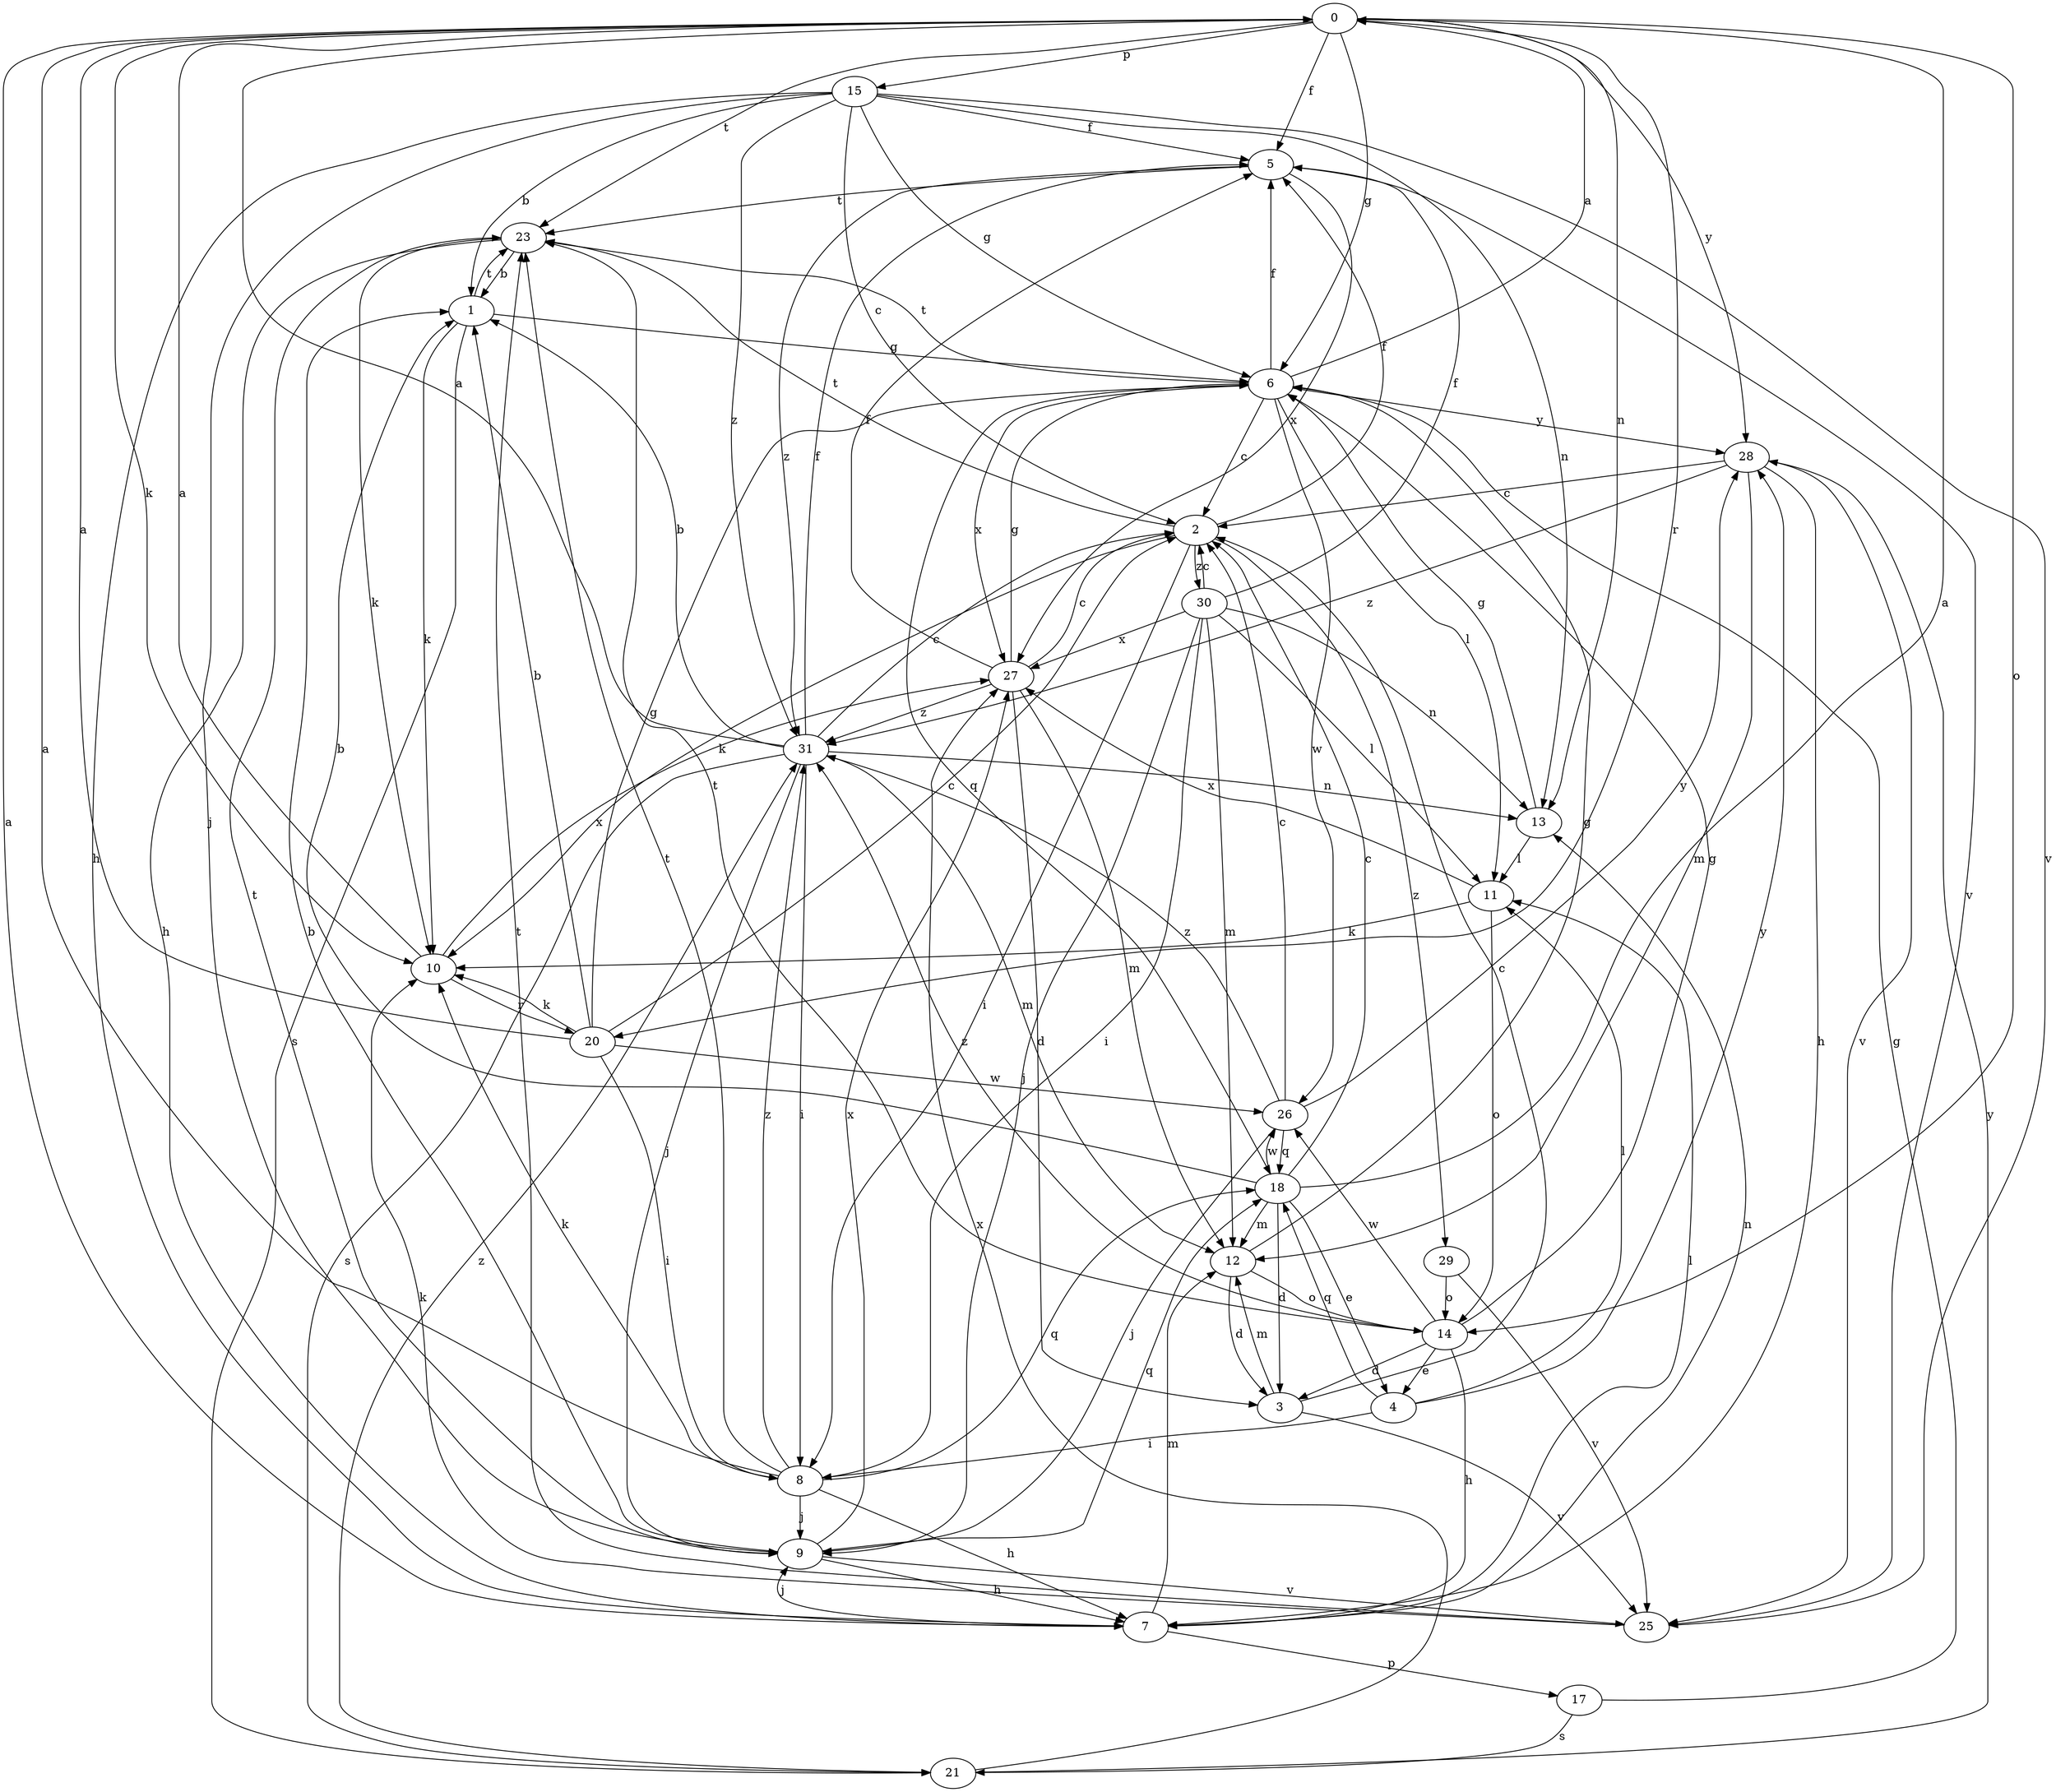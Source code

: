 strict digraph  {
0;
1;
2;
3;
4;
5;
6;
7;
8;
9;
10;
11;
12;
13;
14;
15;
17;
18;
20;
21;
23;
25;
26;
27;
28;
29;
30;
31;
0 -> 5  [label=f];
0 -> 6  [label=g];
0 -> 10  [label=k];
0 -> 13  [label=n];
0 -> 14  [label=o];
0 -> 15  [label=p];
0 -> 20  [label=r];
0 -> 23  [label=t];
0 -> 28  [label=y];
1 -> 6  [label=g];
1 -> 10  [label=k];
1 -> 21  [label=s];
1 -> 23  [label=t];
2 -> 5  [label=f];
2 -> 8  [label=i];
2 -> 10  [label=k];
2 -> 23  [label=t];
2 -> 29  [label=z];
2 -> 30  [label=z];
3 -> 2  [label=c];
3 -> 12  [label=m];
3 -> 25  [label=v];
4 -> 8  [label=i];
4 -> 11  [label=l];
4 -> 18  [label=q];
4 -> 28  [label=y];
5 -> 23  [label=t];
5 -> 25  [label=v];
5 -> 27  [label=x];
5 -> 31  [label=z];
6 -> 0  [label=a];
6 -> 2  [label=c];
6 -> 5  [label=f];
6 -> 11  [label=l];
6 -> 18  [label=q];
6 -> 23  [label=t];
6 -> 26  [label=w];
6 -> 27  [label=x];
6 -> 28  [label=y];
7 -> 0  [label=a];
7 -> 9  [label=j];
7 -> 11  [label=l];
7 -> 12  [label=m];
7 -> 13  [label=n];
7 -> 17  [label=p];
8 -> 0  [label=a];
8 -> 7  [label=h];
8 -> 9  [label=j];
8 -> 10  [label=k];
8 -> 18  [label=q];
8 -> 23  [label=t];
8 -> 31  [label=z];
9 -> 1  [label=b];
9 -> 7  [label=h];
9 -> 18  [label=q];
9 -> 23  [label=t];
9 -> 25  [label=v];
9 -> 27  [label=x];
10 -> 0  [label=a];
10 -> 20  [label=r];
10 -> 27  [label=x];
11 -> 10  [label=k];
11 -> 14  [label=o];
11 -> 27  [label=x];
12 -> 3  [label=d];
12 -> 6  [label=g];
12 -> 14  [label=o];
13 -> 6  [label=g];
13 -> 11  [label=l];
14 -> 3  [label=d];
14 -> 4  [label=e];
14 -> 6  [label=g];
14 -> 7  [label=h];
14 -> 23  [label=t];
14 -> 26  [label=w];
14 -> 31  [label=z];
15 -> 1  [label=b];
15 -> 2  [label=c];
15 -> 5  [label=f];
15 -> 6  [label=g];
15 -> 7  [label=h];
15 -> 9  [label=j];
15 -> 13  [label=n];
15 -> 25  [label=v];
15 -> 31  [label=z];
17 -> 6  [label=g];
17 -> 21  [label=s];
18 -> 0  [label=a];
18 -> 1  [label=b];
18 -> 2  [label=c];
18 -> 3  [label=d];
18 -> 4  [label=e];
18 -> 12  [label=m];
18 -> 26  [label=w];
20 -> 0  [label=a];
20 -> 1  [label=b];
20 -> 2  [label=c];
20 -> 6  [label=g];
20 -> 8  [label=i];
20 -> 10  [label=k];
20 -> 26  [label=w];
21 -> 27  [label=x];
21 -> 28  [label=y];
21 -> 31  [label=z];
23 -> 1  [label=b];
23 -> 7  [label=h];
23 -> 10  [label=k];
25 -> 10  [label=k];
25 -> 23  [label=t];
26 -> 2  [label=c];
26 -> 9  [label=j];
26 -> 18  [label=q];
26 -> 28  [label=y];
26 -> 31  [label=z];
27 -> 2  [label=c];
27 -> 3  [label=d];
27 -> 5  [label=f];
27 -> 6  [label=g];
27 -> 12  [label=m];
27 -> 31  [label=z];
28 -> 2  [label=c];
28 -> 7  [label=h];
28 -> 12  [label=m];
28 -> 25  [label=v];
28 -> 31  [label=z];
29 -> 14  [label=o];
29 -> 25  [label=v];
30 -> 2  [label=c];
30 -> 5  [label=f];
30 -> 8  [label=i];
30 -> 9  [label=j];
30 -> 11  [label=l];
30 -> 12  [label=m];
30 -> 13  [label=n];
30 -> 27  [label=x];
31 -> 0  [label=a];
31 -> 1  [label=b];
31 -> 2  [label=c];
31 -> 5  [label=f];
31 -> 8  [label=i];
31 -> 9  [label=j];
31 -> 12  [label=m];
31 -> 13  [label=n];
31 -> 21  [label=s];
}
